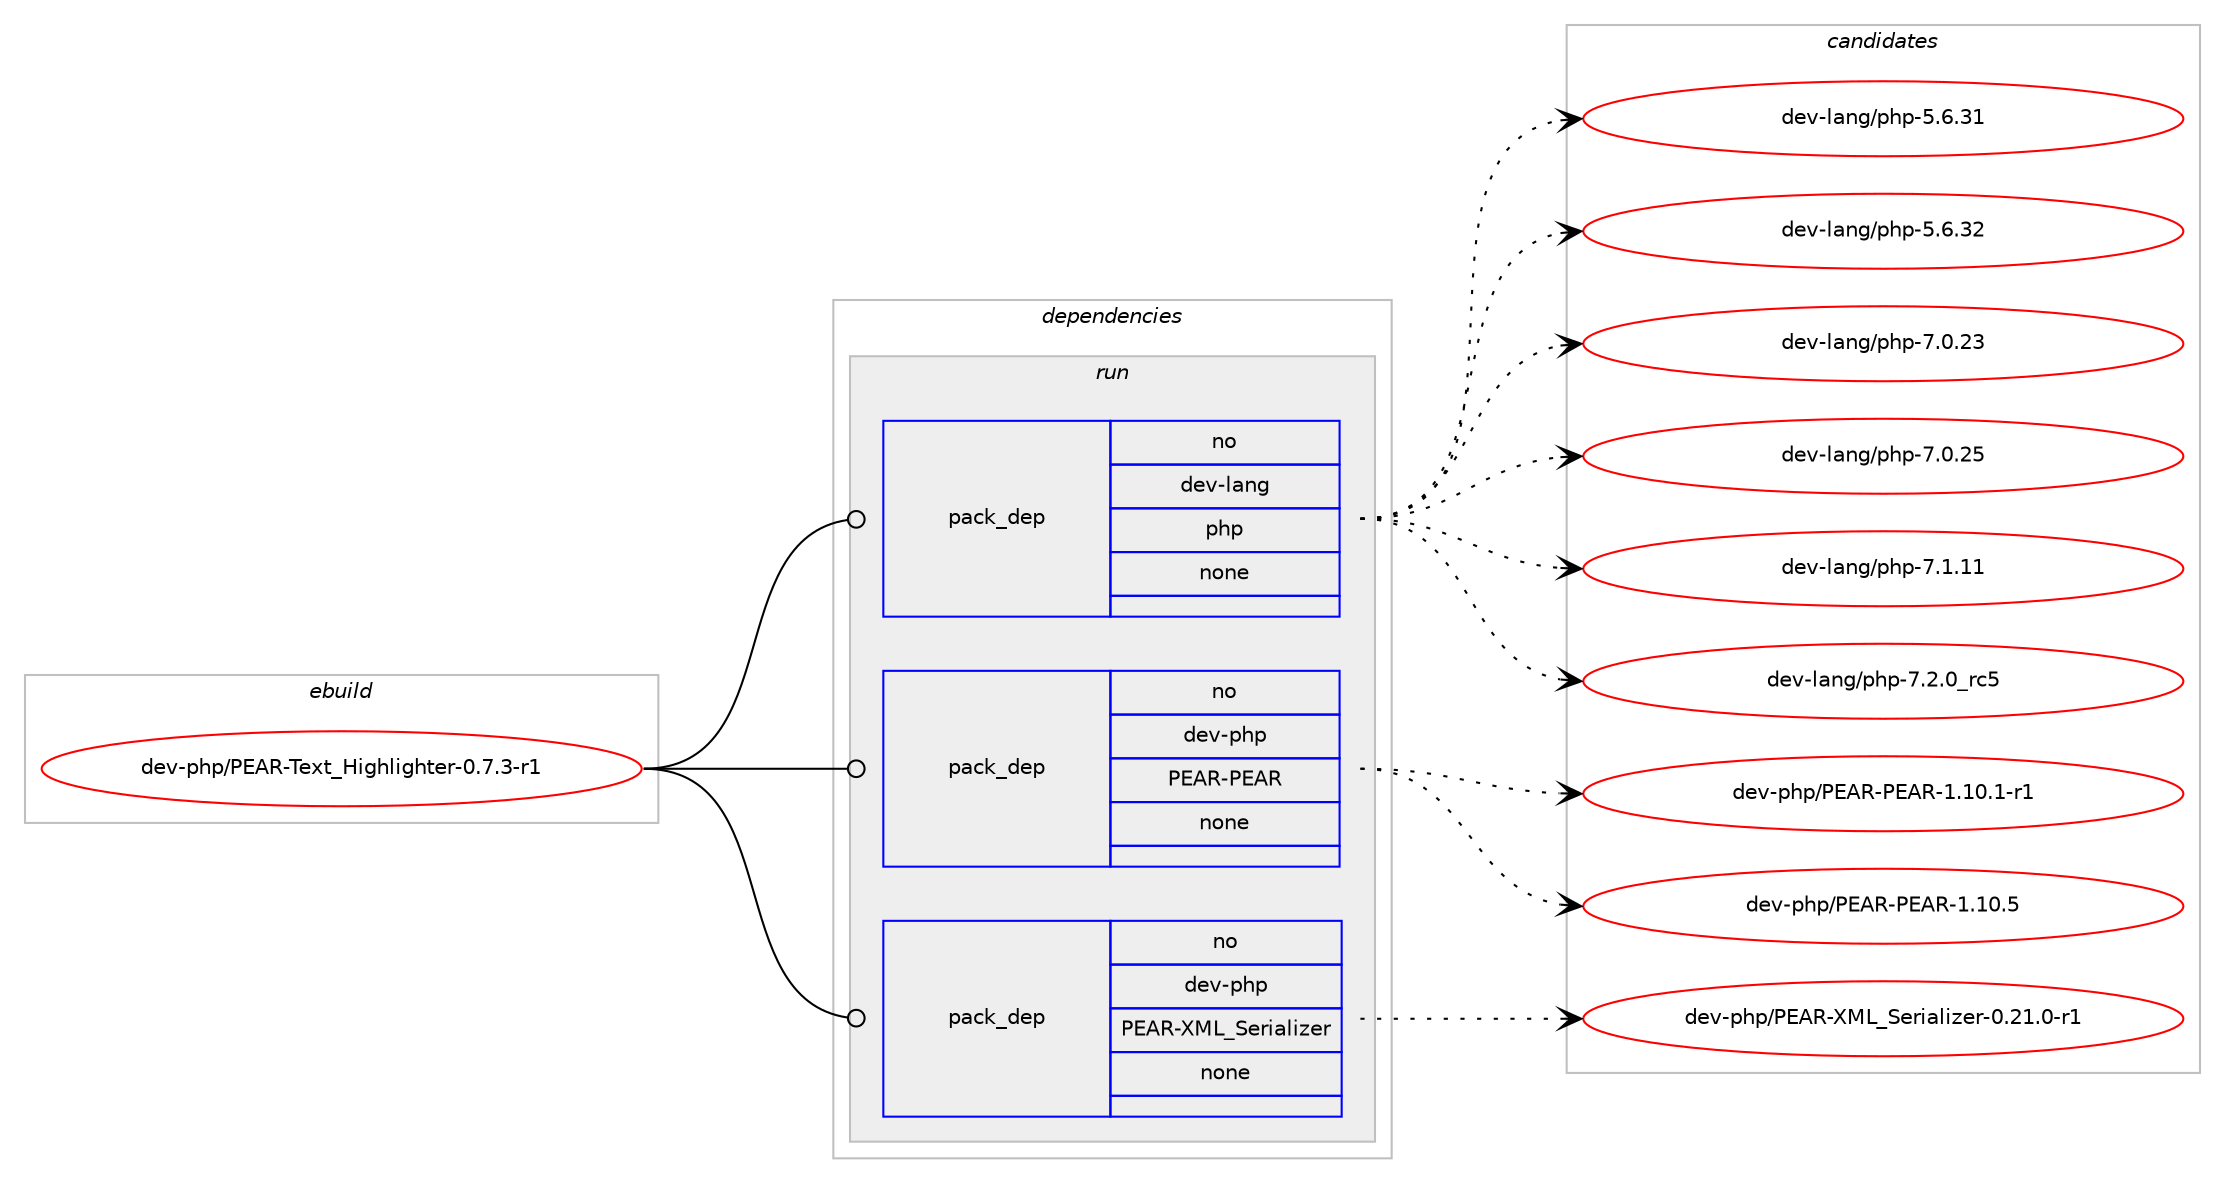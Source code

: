 digraph prolog {

# *************
# Graph options
# *************

newrank=true;
concentrate=true;
compound=true;
graph [rankdir=LR,fontname=Helvetica,fontsize=10,ranksep=1.5];#, ranksep=2.5, nodesep=0.2];
edge  [arrowhead=vee];
node  [fontname=Helvetica,fontsize=10];

# **********
# The ebuild
# **********

subgraph cluster_leftcol {
color=gray;
rank=same;
label=<<i>ebuild</i>>;
id [label="dev-php/PEAR-Text_Highlighter-0.7.3-r1", color=red, width=4, href="../dev-php/PEAR-Text_Highlighter-0.7.3-r1.svg"];
}

# ****************
# The dependencies
# ****************

subgraph cluster_midcol {
color=gray;
label=<<i>dependencies</i>>;
subgraph cluster_compile {
fillcolor="#eeeeee";
style=filled;
label=<<i>compile</i>>;
}
subgraph cluster_compileandrun {
fillcolor="#eeeeee";
style=filled;
label=<<i>compile and run</i>>;
}
subgraph cluster_run {
fillcolor="#eeeeee";
style=filled;
label=<<i>run</i>>;
subgraph pack110150 {
dependency142216 [label=<<TABLE BORDER="0" CELLBORDER="1" CELLSPACING="0" CELLPADDING="4" WIDTH="220"><TR><TD ROWSPAN="6" CELLPADDING="30">pack_dep</TD></TR><TR><TD WIDTH="110">no</TD></TR><TR><TD>dev-lang</TD></TR><TR><TD>php</TD></TR><TR><TD>none</TD></TR><TR><TD></TD></TR></TABLE>>, shape=none, color=blue];
}
id:e -> dependency142216:w [weight=20,style="solid",arrowhead="odot"];
subgraph pack110151 {
dependency142217 [label=<<TABLE BORDER="0" CELLBORDER="1" CELLSPACING="0" CELLPADDING="4" WIDTH="220"><TR><TD ROWSPAN="6" CELLPADDING="30">pack_dep</TD></TR><TR><TD WIDTH="110">no</TD></TR><TR><TD>dev-php</TD></TR><TR><TD>PEAR-PEAR</TD></TR><TR><TD>none</TD></TR><TR><TD></TD></TR></TABLE>>, shape=none, color=blue];
}
id:e -> dependency142217:w [weight=20,style="solid",arrowhead="odot"];
subgraph pack110152 {
dependency142218 [label=<<TABLE BORDER="0" CELLBORDER="1" CELLSPACING="0" CELLPADDING="4" WIDTH="220"><TR><TD ROWSPAN="6" CELLPADDING="30">pack_dep</TD></TR><TR><TD WIDTH="110">no</TD></TR><TR><TD>dev-php</TD></TR><TR><TD>PEAR-XML_Serializer</TD></TR><TR><TD>none</TD></TR><TR><TD></TD></TR></TABLE>>, shape=none, color=blue];
}
id:e -> dependency142218:w [weight=20,style="solid",arrowhead="odot"];
}
}

# **************
# The candidates
# **************

subgraph cluster_choices {
rank=same;
color=gray;
label=<<i>candidates</i>>;

subgraph choice110150 {
color=black;
nodesep=1;
choice10010111845108971101034711210411245534654465149 [label="dev-lang/php-5.6.31", color=red, width=4,href="../dev-lang/php-5.6.31.svg"];
choice10010111845108971101034711210411245534654465150 [label="dev-lang/php-5.6.32", color=red, width=4,href="../dev-lang/php-5.6.32.svg"];
choice10010111845108971101034711210411245554648465051 [label="dev-lang/php-7.0.23", color=red, width=4,href="../dev-lang/php-7.0.23.svg"];
choice10010111845108971101034711210411245554648465053 [label="dev-lang/php-7.0.25", color=red, width=4,href="../dev-lang/php-7.0.25.svg"];
choice10010111845108971101034711210411245554649464949 [label="dev-lang/php-7.1.11", color=red, width=4,href="../dev-lang/php-7.1.11.svg"];
choice100101118451089711010347112104112455546504648951149953 [label="dev-lang/php-7.2.0_rc5", color=red, width=4,href="../dev-lang/php-7.2.0_rc5.svg"];
dependency142216:e -> choice10010111845108971101034711210411245534654465149:w [style=dotted,weight="100"];
dependency142216:e -> choice10010111845108971101034711210411245534654465150:w [style=dotted,weight="100"];
dependency142216:e -> choice10010111845108971101034711210411245554648465051:w [style=dotted,weight="100"];
dependency142216:e -> choice10010111845108971101034711210411245554648465053:w [style=dotted,weight="100"];
dependency142216:e -> choice10010111845108971101034711210411245554649464949:w [style=dotted,weight="100"];
dependency142216:e -> choice100101118451089711010347112104112455546504648951149953:w [style=dotted,weight="100"];
}
subgraph choice110151 {
color=black;
nodesep=1;
choice1001011184511210411247806965824580696582454946494846494511449 [label="dev-php/PEAR-PEAR-1.10.1-r1", color=red, width=4,href="../dev-php/PEAR-PEAR-1.10.1-r1.svg"];
choice100101118451121041124780696582458069658245494649484653 [label="dev-php/PEAR-PEAR-1.10.5", color=red, width=4,href="../dev-php/PEAR-PEAR-1.10.5.svg"];
dependency142217:e -> choice1001011184511210411247806965824580696582454946494846494511449:w [style=dotted,weight="100"];
dependency142217:e -> choice100101118451121041124780696582458069658245494649484653:w [style=dotted,weight="100"];
}
subgraph choice110152 {
color=black;
nodesep=1;
choice10010111845112104112478069658245887776958310111410597108105122101114454846504946484511449 [label="dev-php/PEAR-XML_Serializer-0.21.0-r1", color=red, width=4,href="../dev-php/PEAR-XML_Serializer-0.21.0-r1.svg"];
dependency142218:e -> choice10010111845112104112478069658245887776958310111410597108105122101114454846504946484511449:w [style=dotted,weight="100"];
}
}

}
